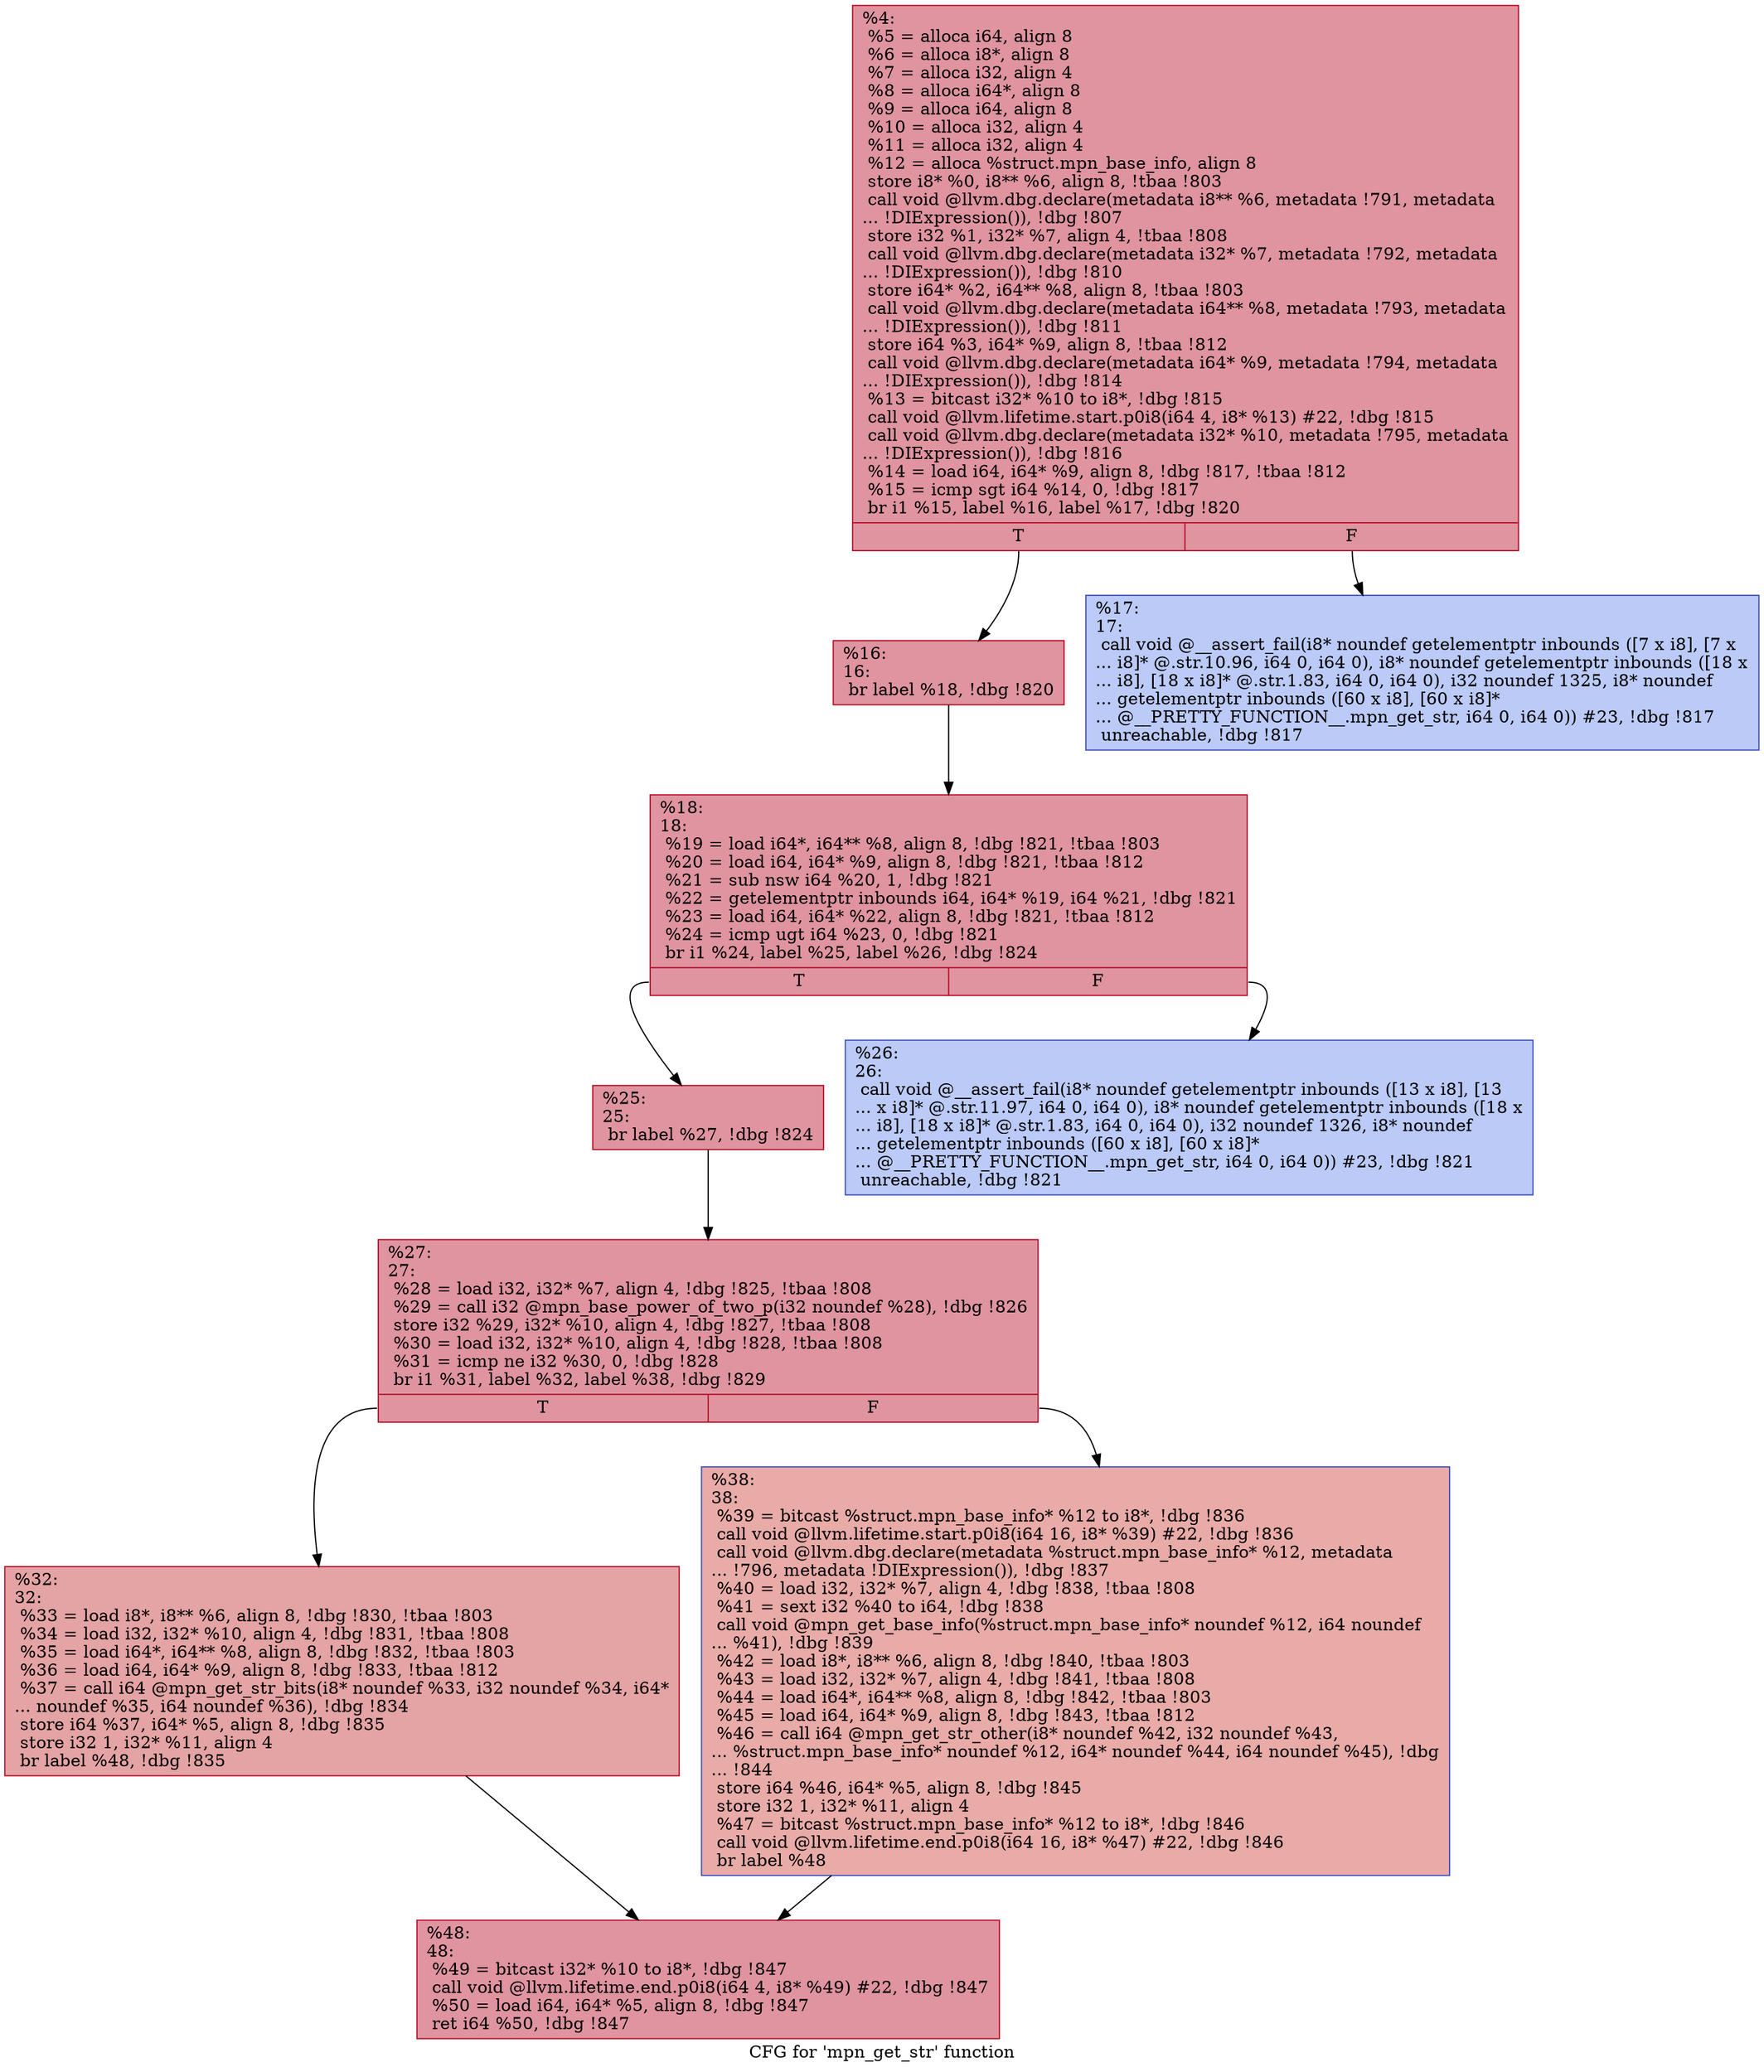 digraph "CFG for 'mpn_get_str' function" {
	label="CFG for 'mpn_get_str' function";

	Node0x25d3fd0 [shape=record,color="#b70d28ff", style=filled, fillcolor="#b70d2870",label="{%4:\l  %5 = alloca i64, align 8\l  %6 = alloca i8*, align 8\l  %7 = alloca i32, align 4\l  %8 = alloca i64*, align 8\l  %9 = alloca i64, align 8\l  %10 = alloca i32, align 4\l  %11 = alloca i32, align 4\l  %12 = alloca %struct.mpn_base_info, align 8\l  store i8* %0, i8** %6, align 8, !tbaa !803\l  call void @llvm.dbg.declare(metadata i8** %6, metadata !791, metadata\l... !DIExpression()), !dbg !807\l  store i32 %1, i32* %7, align 4, !tbaa !808\l  call void @llvm.dbg.declare(metadata i32* %7, metadata !792, metadata\l... !DIExpression()), !dbg !810\l  store i64* %2, i64** %8, align 8, !tbaa !803\l  call void @llvm.dbg.declare(metadata i64** %8, metadata !793, metadata\l... !DIExpression()), !dbg !811\l  store i64 %3, i64* %9, align 8, !tbaa !812\l  call void @llvm.dbg.declare(metadata i64* %9, metadata !794, metadata\l... !DIExpression()), !dbg !814\l  %13 = bitcast i32* %10 to i8*, !dbg !815\l  call void @llvm.lifetime.start.p0i8(i64 4, i8* %13) #22, !dbg !815\l  call void @llvm.dbg.declare(metadata i32* %10, metadata !795, metadata\l... !DIExpression()), !dbg !816\l  %14 = load i64, i64* %9, align 8, !dbg !817, !tbaa !812\l  %15 = icmp sgt i64 %14, 0, !dbg !817\l  br i1 %15, label %16, label %17, !dbg !820\l|{<s0>T|<s1>F}}"];
	Node0x25d3fd0:s0 -> Node0x2564850;
	Node0x25d3fd0:s1 -> Node0x25648a0;
	Node0x2564850 [shape=record,color="#b70d28ff", style=filled, fillcolor="#b70d2870",label="{%16:\l16:                                               \l  br label %18, !dbg !820\l}"];
	Node0x2564850 -> Node0x25648f0;
	Node0x25648a0 [shape=record,color="#3d50c3ff", style=filled, fillcolor="#6687ed70",label="{%17:\l17:                                               \l  call void @__assert_fail(i8* noundef getelementptr inbounds ([7 x i8], [7 x\l... i8]* @.str.10.96, i64 0, i64 0), i8* noundef getelementptr inbounds ([18 x\l... i8], [18 x i8]* @.str.1.83, i64 0, i64 0), i32 noundef 1325, i8* noundef\l... getelementptr inbounds ([60 x i8], [60 x i8]*\l... @__PRETTY_FUNCTION__.mpn_get_str, i64 0, i64 0)) #23, !dbg !817\l  unreachable, !dbg !817\l}"];
	Node0x25648f0 [shape=record,color="#b70d28ff", style=filled, fillcolor="#b70d2870",label="{%18:\l18:                                               \l  %19 = load i64*, i64** %8, align 8, !dbg !821, !tbaa !803\l  %20 = load i64, i64* %9, align 8, !dbg !821, !tbaa !812\l  %21 = sub nsw i64 %20, 1, !dbg !821\l  %22 = getelementptr inbounds i64, i64* %19, i64 %21, !dbg !821\l  %23 = load i64, i64* %22, align 8, !dbg !821, !tbaa !812\l  %24 = icmp ugt i64 %23, 0, !dbg !821\l  br i1 %24, label %25, label %26, !dbg !824\l|{<s0>T|<s1>F}}"];
	Node0x25648f0:s0 -> Node0x2564940;
	Node0x25648f0:s1 -> Node0x2564990;
	Node0x2564940 [shape=record,color="#b70d28ff", style=filled, fillcolor="#b70d2870",label="{%25:\l25:                                               \l  br label %27, !dbg !824\l}"];
	Node0x2564940 -> Node0x25649e0;
	Node0x2564990 [shape=record,color="#3d50c3ff", style=filled, fillcolor="#6687ed70",label="{%26:\l26:                                               \l  call void @__assert_fail(i8* noundef getelementptr inbounds ([13 x i8], [13\l... x i8]* @.str.11.97, i64 0, i64 0), i8* noundef getelementptr inbounds ([18 x\l... i8], [18 x i8]* @.str.1.83, i64 0, i64 0), i32 noundef 1326, i8* noundef\l... getelementptr inbounds ([60 x i8], [60 x i8]*\l... @__PRETTY_FUNCTION__.mpn_get_str, i64 0, i64 0)) #23, !dbg !821\l  unreachable, !dbg !821\l}"];
	Node0x25649e0 [shape=record,color="#b70d28ff", style=filled, fillcolor="#b70d2870",label="{%27:\l27:                                               \l  %28 = load i32, i32* %7, align 4, !dbg !825, !tbaa !808\l  %29 = call i32 @mpn_base_power_of_two_p(i32 noundef %28), !dbg !826\l  store i32 %29, i32* %10, align 4, !dbg !827, !tbaa !808\l  %30 = load i32, i32* %10, align 4, !dbg !828, !tbaa !808\l  %31 = icmp ne i32 %30, 0, !dbg !828\l  br i1 %31, label %32, label %38, !dbg !829\l|{<s0>T|<s1>F}}"];
	Node0x25649e0:s0 -> Node0x2564a30;
	Node0x25649e0:s1 -> Node0x2564a80;
	Node0x2564a30 [shape=record,color="#b70d28ff", style=filled, fillcolor="#c32e3170",label="{%32:\l32:                                               \l  %33 = load i8*, i8** %6, align 8, !dbg !830, !tbaa !803\l  %34 = load i32, i32* %10, align 4, !dbg !831, !tbaa !808\l  %35 = load i64*, i64** %8, align 8, !dbg !832, !tbaa !803\l  %36 = load i64, i64* %9, align 8, !dbg !833, !tbaa !812\l  %37 = call i64 @mpn_get_str_bits(i8* noundef %33, i32 noundef %34, i64*\l... noundef %35, i64 noundef %36), !dbg !834\l  store i64 %37, i64* %5, align 8, !dbg !835\l  store i32 1, i32* %11, align 4\l  br label %48, !dbg !835\l}"];
	Node0x2564a30 -> Node0x2564ad0;
	Node0x2564a80 [shape=record,color="#3d50c3ff", style=filled, fillcolor="#cc403a70",label="{%38:\l38:                                               \l  %39 = bitcast %struct.mpn_base_info* %12 to i8*, !dbg !836\l  call void @llvm.lifetime.start.p0i8(i64 16, i8* %39) #22, !dbg !836\l  call void @llvm.dbg.declare(metadata %struct.mpn_base_info* %12, metadata\l... !796, metadata !DIExpression()), !dbg !837\l  %40 = load i32, i32* %7, align 4, !dbg !838, !tbaa !808\l  %41 = sext i32 %40 to i64, !dbg !838\l  call void @mpn_get_base_info(%struct.mpn_base_info* noundef %12, i64 noundef\l... %41), !dbg !839\l  %42 = load i8*, i8** %6, align 8, !dbg !840, !tbaa !803\l  %43 = load i32, i32* %7, align 4, !dbg !841, !tbaa !808\l  %44 = load i64*, i64** %8, align 8, !dbg !842, !tbaa !803\l  %45 = load i64, i64* %9, align 8, !dbg !843, !tbaa !812\l  %46 = call i64 @mpn_get_str_other(i8* noundef %42, i32 noundef %43,\l... %struct.mpn_base_info* noundef %12, i64* noundef %44, i64 noundef %45), !dbg\l... !844\l  store i64 %46, i64* %5, align 8, !dbg !845\l  store i32 1, i32* %11, align 4\l  %47 = bitcast %struct.mpn_base_info* %12 to i8*, !dbg !846\l  call void @llvm.lifetime.end.p0i8(i64 16, i8* %47) #22, !dbg !846\l  br label %48\l}"];
	Node0x2564a80 -> Node0x2564ad0;
	Node0x2564ad0 [shape=record,color="#b70d28ff", style=filled, fillcolor="#b70d2870",label="{%48:\l48:                                               \l  %49 = bitcast i32* %10 to i8*, !dbg !847\l  call void @llvm.lifetime.end.p0i8(i64 4, i8* %49) #22, !dbg !847\l  %50 = load i64, i64* %5, align 8, !dbg !847\l  ret i64 %50, !dbg !847\l}"];
}
